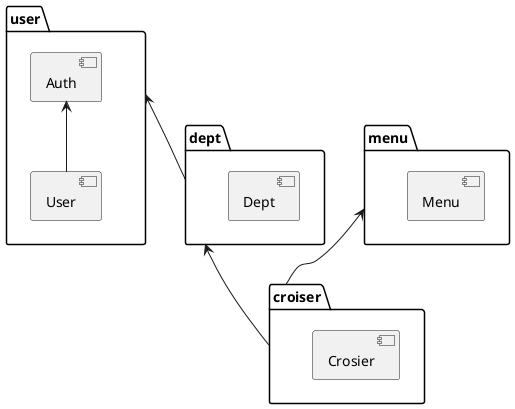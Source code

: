 @startuml

package user{
[Auth] <-- [User]
}

package menu{
[Menu]
}

package dept{
[Dept]
}

package croiser{
[Crosier]
}

user <-- dept
dept <-- croiser
menu <-- croiser

@enduml